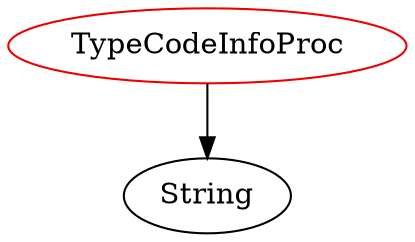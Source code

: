 digraph typecodeinfoproc{
TypeCodeInfoProc	[shape=oval, color=red2, label="TypeCodeInfoProc"];
TypeCodeInfoProc -> String;
}
